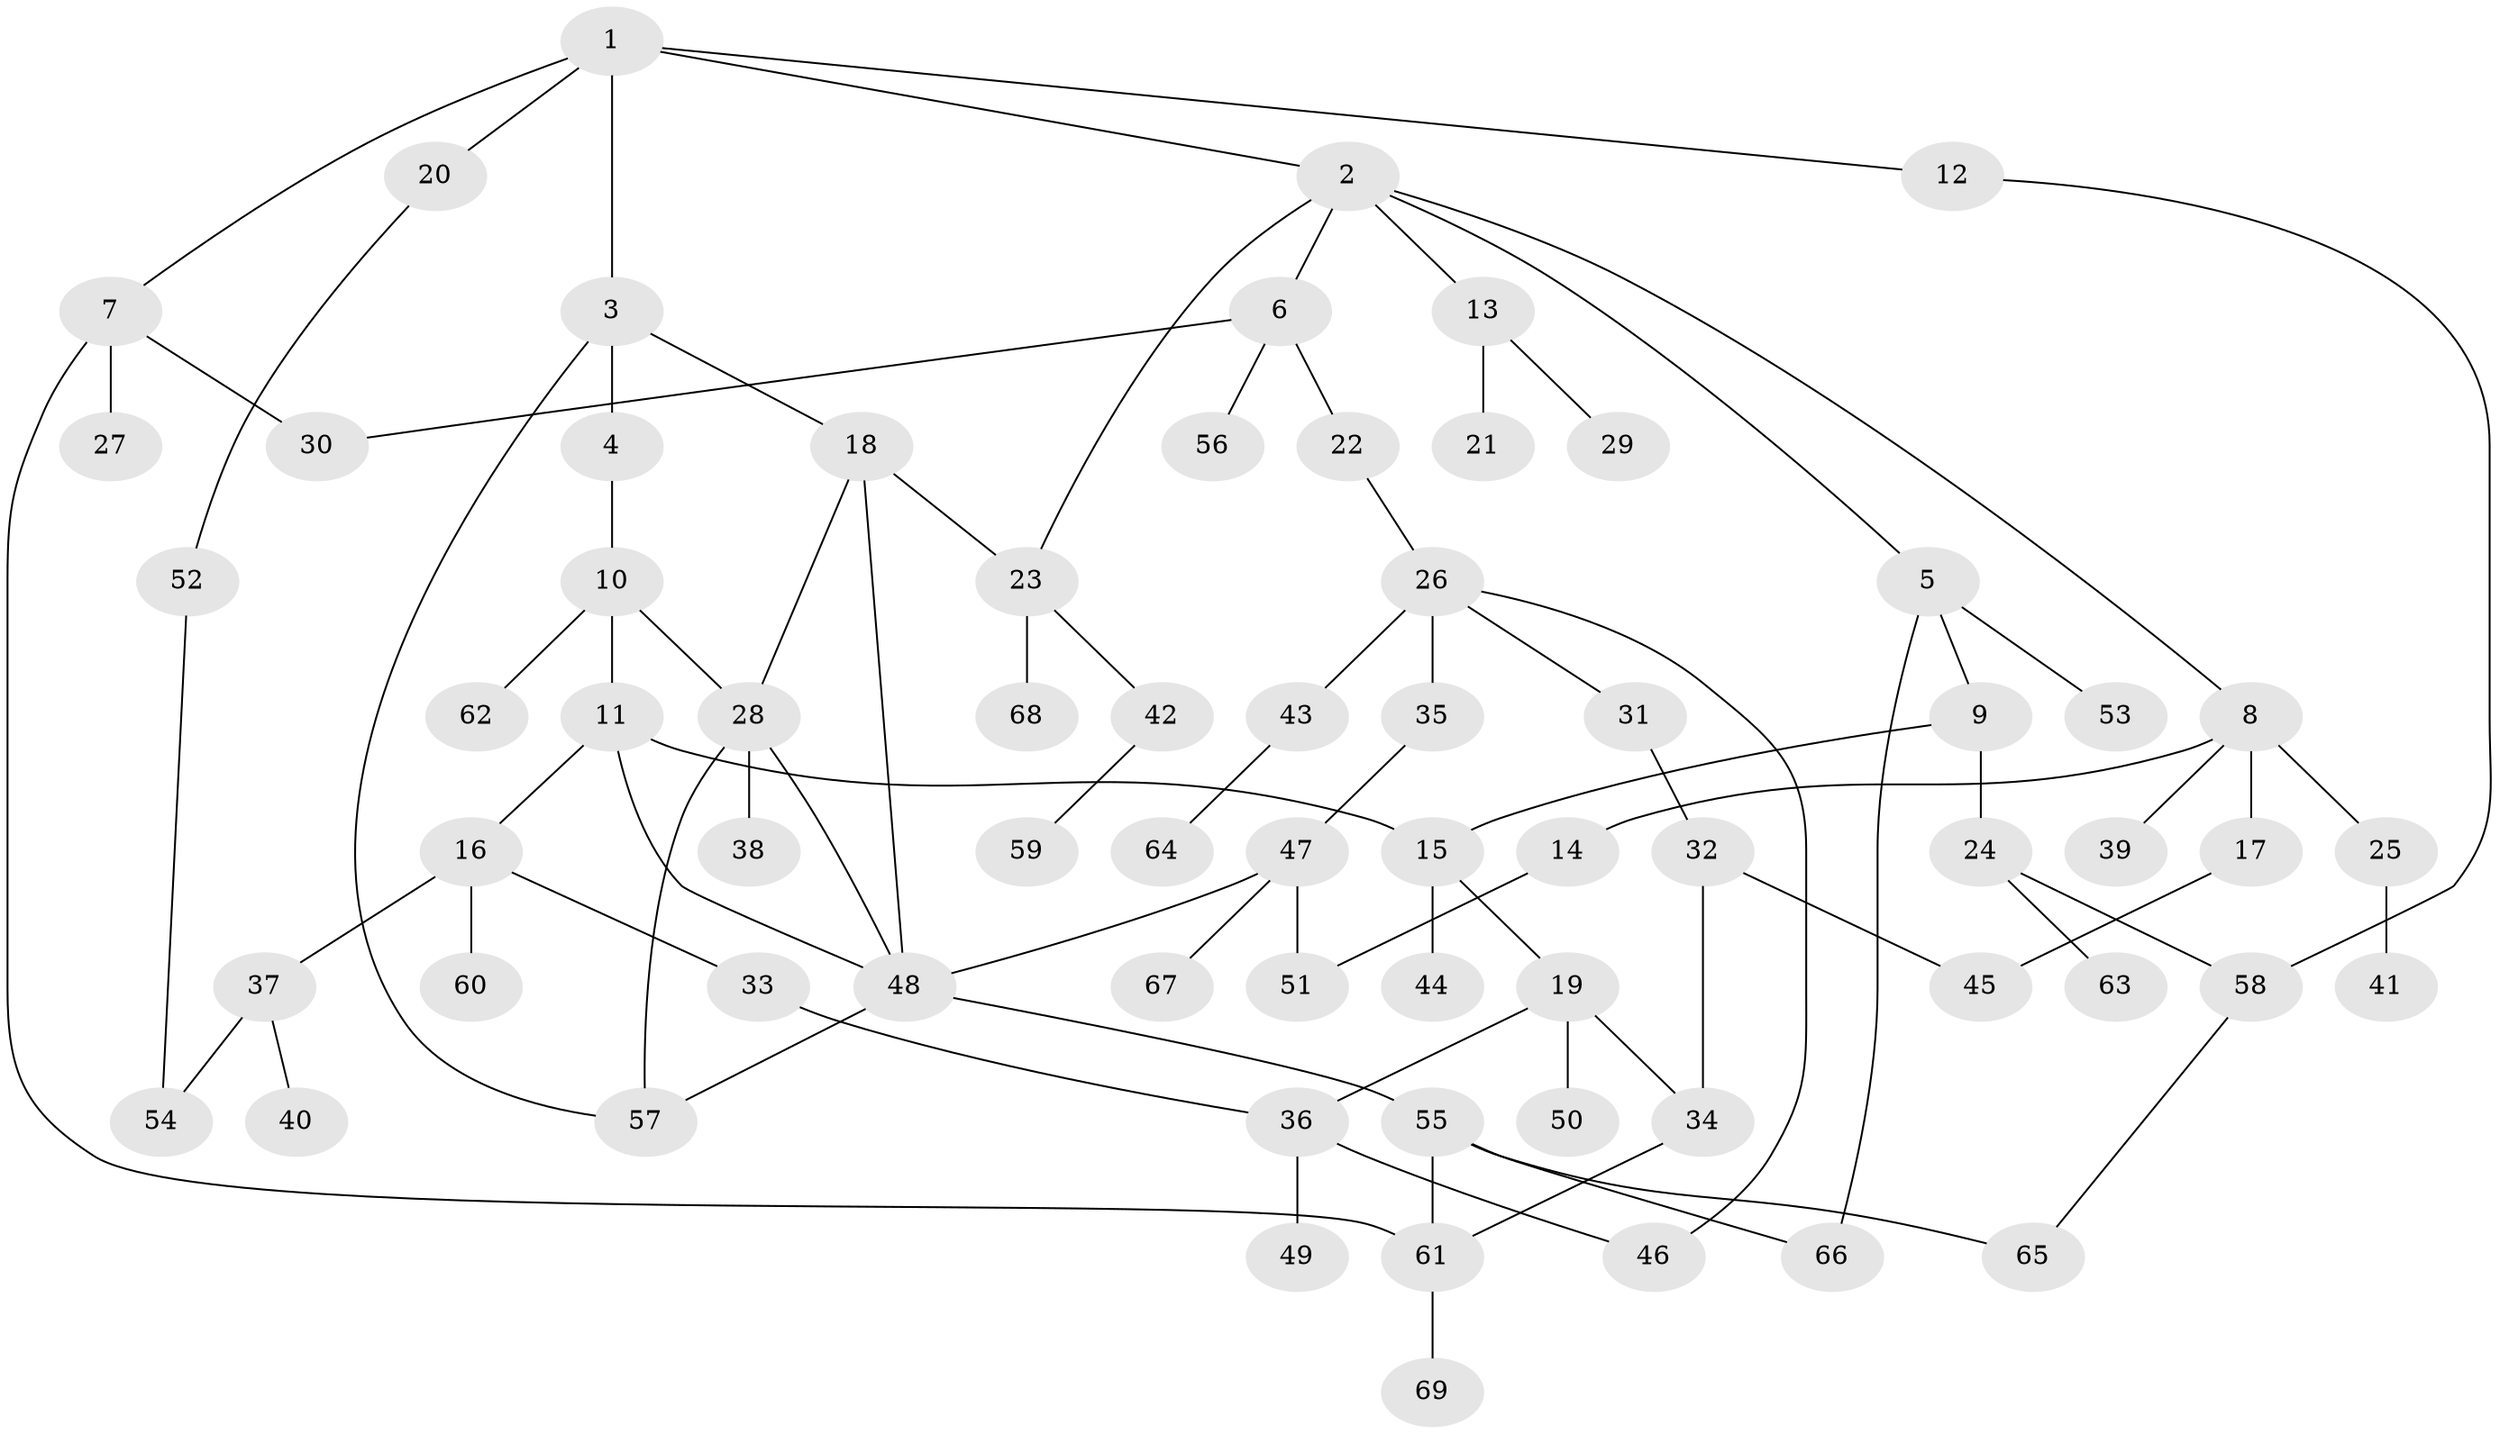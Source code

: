 // Generated by graph-tools (version 1.1) at 2025/42/03/09/25 04:42:02]
// undirected, 69 vertices, 88 edges
graph export_dot {
graph [start="1"]
  node [color=gray90,style=filled];
  1;
  2;
  3;
  4;
  5;
  6;
  7;
  8;
  9;
  10;
  11;
  12;
  13;
  14;
  15;
  16;
  17;
  18;
  19;
  20;
  21;
  22;
  23;
  24;
  25;
  26;
  27;
  28;
  29;
  30;
  31;
  32;
  33;
  34;
  35;
  36;
  37;
  38;
  39;
  40;
  41;
  42;
  43;
  44;
  45;
  46;
  47;
  48;
  49;
  50;
  51;
  52;
  53;
  54;
  55;
  56;
  57;
  58;
  59;
  60;
  61;
  62;
  63;
  64;
  65;
  66;
  67;
  68;
  69;
  1 -- 2;
  1 -- 3;
  1 -- 7;
  1 -- 12;
  1 -- 20;
  2 -- 5;
  2 -- 6;
  2 -- 8;
  2 -- 13;
  2 -- 23;
  3 -- 4;
  3 -- 18;
  3 -- 57;
  4 -- 10;
  5 -- 9;
  5 -- 53;
  5 -- 66;
  6 -- 22;
  6 -- 30;
  6 -- 56;
  7 -- 27;
  7 -- 61;
  7 -- 30;
  8 -- 14;
  8 -- 17;
  8 -- 25;
  8 -- 39;
  9 -- 15;
  9 -- 24;
  10 -- 11;
  10 -- 28;
  10 -- 62;
  11 -- 16;
  11 -- 48;
  11 -- 15;
  12 -- 58;
  13 -- 21;
  13 -- 29;
  14 -- 51;
  15 -- 19;
  15 -- 44;
  16 -- 33;
  16 -- 37;
  16 -- 60;
  17 -- 45;
  18 -- 48;
  18 -- 28;
  18 -- 23;
  19 -- 50;
  19 -- 34;
  19 -- 36;
  20 -- 52;
  22 -- 26;
  23 -- 42;
  23 -- 68;
  24 -- 58;
  24 -- 63;
  25 -- 41;
  26 -- 31;
  26 -- 35;
  26 -- 43;
  26 -- 46;
  28 -- 38;
  28 -- 48;
  28 -- 57;
  31 -- 32;
  32 -- 34;
  32 -- 45;
  33 -- 36;
  34 -- 61;
  35 -- 47;
  36 -- 46;
  36 -- 49;
  37 -- 40;
  37 -- 54;
  42 -- 59;
  43 -- 64;
  47 -- 51;
  47 -- 67;
  47 -- 48;
  48 -- 55;
  48 -- 57;
  52 -- 54;
  55 -- 65;
  55 -- 66;
  55 -- 61;
  58 -- 65;
  61 -- 69;
}
